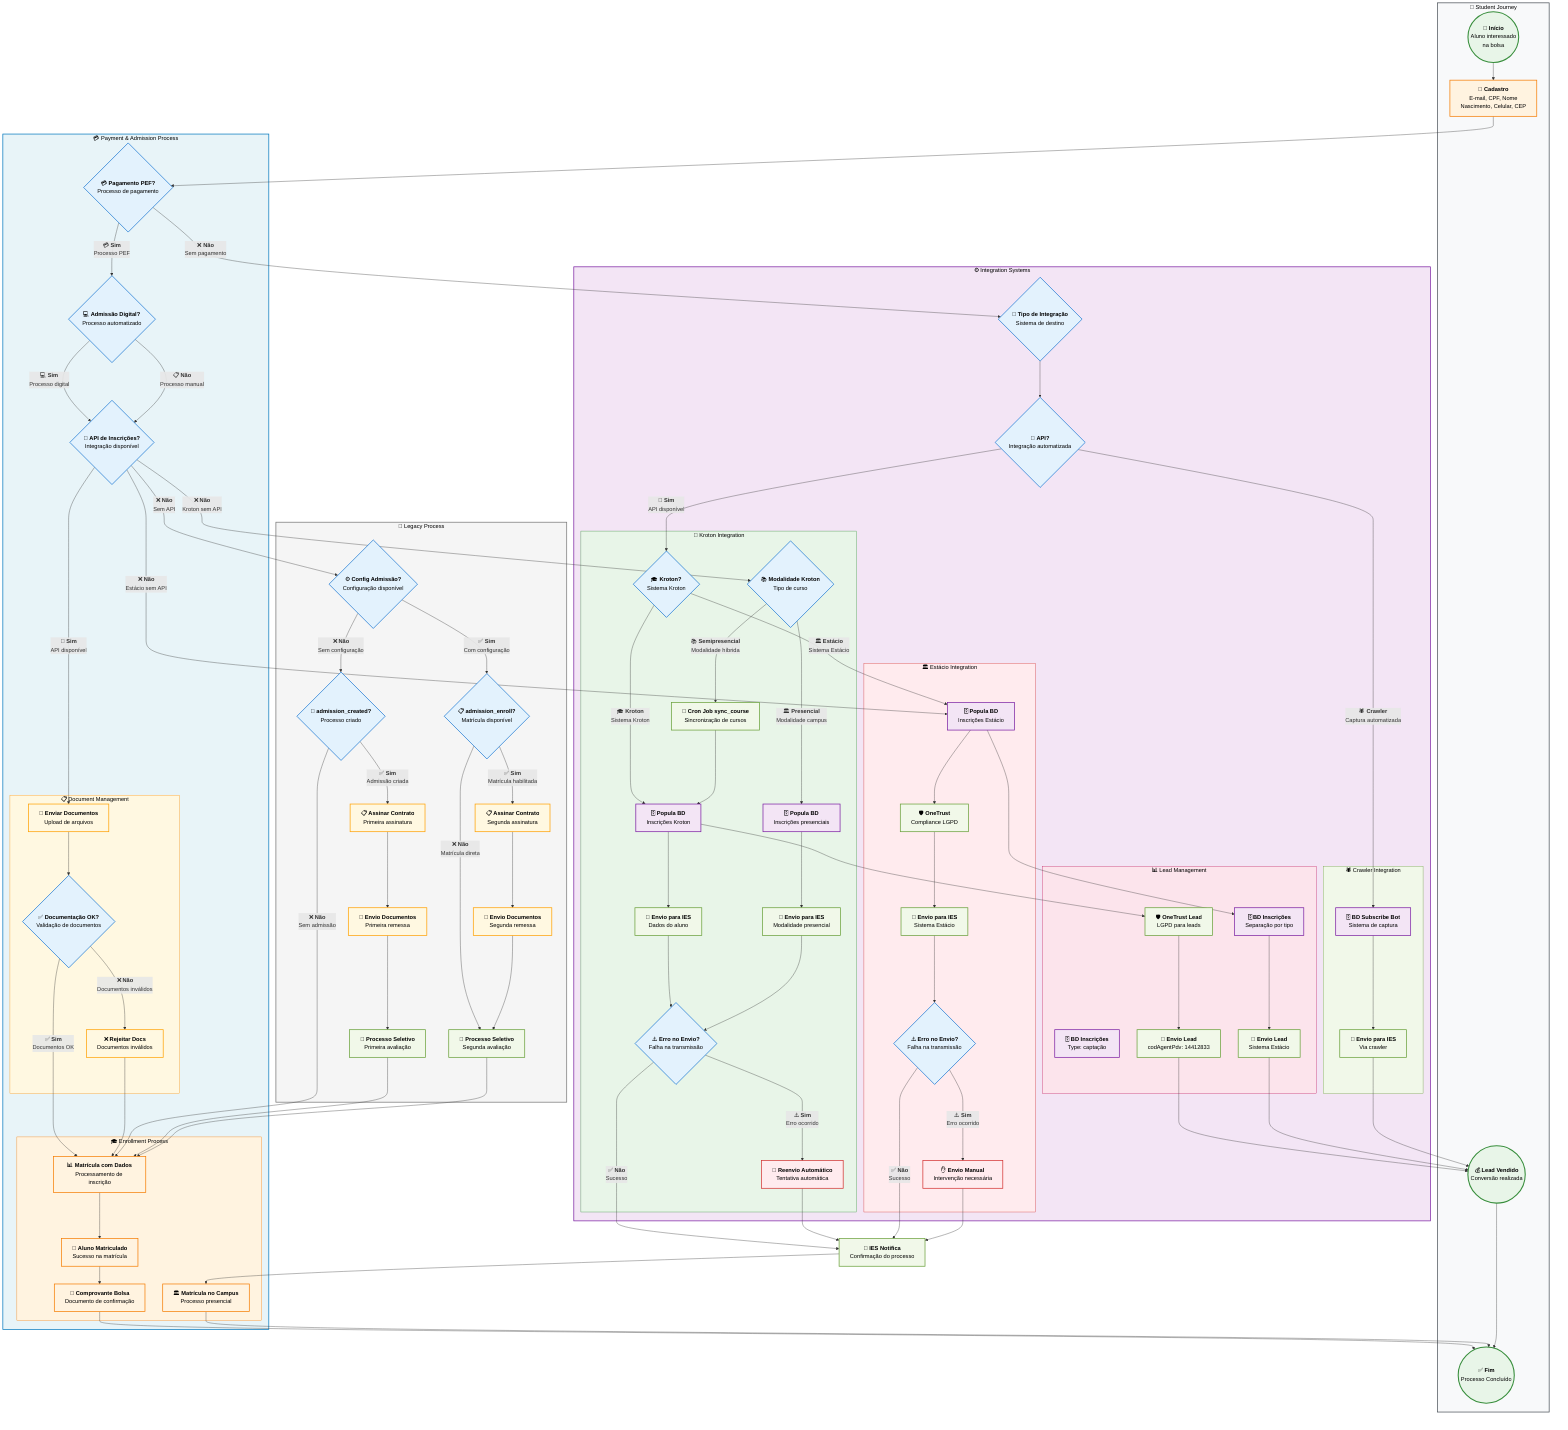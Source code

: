 flowchart TD
    %% Enhanced Enrollment Flow with Pastel Colors, Emoticons & Subgraphs
    
    subgraph SG1 ["🎯 Student Journey"]
        INICIO(("`🚀 **Início**
        Aluno interessado
        na bolsa`"))
        CADASTRO["`📝 **Cadastro**
        E-mail, CPF, Nome
        Nascimento, Celular, CEP`"]
        FIM(("`✅ **Fim**
        Processo Concluído`"))
        LEAD_SOLD(("`💰 **Lead Vendido**
        Conversão realizada`"))
    end
    
    subgraph SG2 ["💳 Payment & Admission Process"]
        PAYMENT_CHECK{"`💳 **Pagamento PEF?**
        Processo de pagamento`"}
        DIGITAL_ADMISSION{"`💻 **Admissão Digital?**
        Processo automatizado`"}
        API_CHECK{"`🔌 **API de Inscrições?**
        Integração disponível`"}
        
        subgraph SG3 ["📋 Document Management"]
            SEND_DOCS["`📄 **Enviar Documentos**
            Upload de arquivos`"]
            DOC_CHECK{"`✅ **Documentação OK?**
            Validação de documentos`"}
            REJECT_DOCS["`❌ **Rejeitar Docs**
            Documentos inválidos`"]
        end
        
        subgraph SG4 ["🎓 Enrollment Process"]
            ENROLL_DATA["`📊 **Matrícula com Dados**
            Processamento de inscrição`"]
            STUDENT_ENROLLED["`🎉 **Aluno Matriculado**
            Sucesso na matrícula`"]
            VOUCHER["`🎫 **Comprovante Bolsa**
            Documento de confirmação`"]
            CAMPUS_ENROLL["`🏛️ **Matrícula no Campus**
            Processo presencial`"]
        end
    end
    
    subgraph SG5 ["⚙️ Integration Systems"]
        INTEGRATION_TYPE{"`🔧 **Tipo de Integração**
        Sistema de destino`"}
        API_INTEGRATION{"`🔌 **API?**
        Integração automatizada`"}
        
        subgraph SG6 ["🔄 Kroton Integration"]
            KROTON_CHECK{"`🎓 **Kroton?**
            Sistema Kroton`"}
            KROTON_MODE{"`📚 **Modalidade Kroton**
            Tipo de curso`"}
            
            SYNC_COURSE["`🔄 **Cron Job sync_course**
            Sincronização de cursos`"]
            KROTON_BD_1["`🗄️ **Popula BD**
            Inscrições Kroton`"]
            KROTON_SEND_1["`📡 **Envio para IES**
            Dados do aluno`"]
            KROTON_ERROR_1{"`⚠️ **Erro no Envio?**
            Falha na transmissão`"}
            KROTON_RETRY["`🔄 **Reenvio Automático**
            Tentativa automática`"]
            
            KROTON_BD_2["`🗄️ **Popula BD**
            Inscrições presenciais`"]
            KROTON_SEND_2["`📡 **Envio para IES**
            Modalidade presencial`"]
        end
        
        subgraph SG7 ["🏛️ Estácio Integration"]
            ESTACIO_BD["`🗄️ **Popula BD**
            Inscrições Estácio`"]
            ONETRUST["`🛡️ **OneTrust**
            Compliance LGPD`"]
            ESTACIO_SEND["`📡 **Envio para IES**
            Sistema Estácio`"]
            ESTACIO_ERROR{"`⚠️ **Erro no Envio?**
            Falha na transmissão`"}
            MANUAL_SEND["`✋ **Envio Manual**
            Intervenção necessária`"]
        end
        
        subgraph SG8 ["🕷️ Crawler Integration"]
            CRAWLER_BD["`🗄️ **BD Subscribe Bot**
            Sistema de captura`"]
            CRAWLER_SEND["`📡 **Envio para IES**
            Via crawler`"]
        end
        
        subgraph SG9 ["📊 Lead Management"]
            LEAD_BD_KROTON["`🗄️ **BD Inscrições**
            Type: captação`"]
            LEAD_ONETRUST["`🛡️ **OneTrust Lead**
            LGPD para leads`"]
            LEAD_SEND_KROTON["`📡 **Envio Lead**
            codAgentPdv: 14412833`"]
            
            LEAD_BD_ESTACIO["`🗄️ **BD Inscrições**
            Separação por tipo`"]
            LEAD_SEND_ESTACIO["`📡 **Envio Lead**
            Sistema Estácio`"]
        end
    end
    
    subgraph SG10 ["🔧 Legacy Process"]
        CONFIG_CHECK{"`⚙️ **Config Admissão?**
        Configuração disponível`"}
        ADMISSION_CHECK{"`🎯 **admission_created?**
        Processo criado`"}
        ENROLL_CHECK{"`📋 **admission_enroll?**
        Matrícula disponível`"}
        
        CONTRACT_1["`📋 **Assinar Contrato**
        Primeira assinatura`"]
        SEND_DOCS_1["`📄 **Envio Documentos**
        Primeira remessa`"]
        SELECTIVE_1["`🎯 **Processo Seletivo**
        Primeira avaliação`"]
        
        CONTRACT_2["`📋 **Assinar Contrato**
        Segunda assinatura`"]
        SEND_DOCS_2["`📄 **Envio Documentos**
        Segunda remessa`"]
        SELECTIVE_2["`🎯 **Processo Seletivo**
        Segunda avaliação`"]
    end
    
    %% Main Flow
    INICIO --> CADASTRO
    CADASTRO --> PAYMENT_CHECK
    
    %% Payment Flow
    PAYMENT_CHECK -->|"`💳 **Sim**
    Processo PEF`"| DIGITAL_ADMISSION
    PAYMENT_CHECK -->|"`❌ **Não**
    Sem pagamento`"| INTEGRATION_TYPE
    
    %% Digital Admission Flow
    DIGITAL_ADMISSION -->|"`💻 **Sim**
    Processo digital`"| API_CHECK
    DIGITAL_ADMISSION -->|"`📋 **Não**
    Processo manual`"| API_CHECK
    
    API_CHECK -->|"`🔌 **Sim**
    API disponível`"| SEND_DOCS
    API_CHECK -->|"`❌ **Não**
    Sem API`"| CONFIG_CHECK
    
    %% Document Management Flow
    SEND_DOCS --> DOC_CHECK
    DOC_CHECK -->|"`✅ **Sim**
    Documentos OK`"| ENROLL_DATA
    DOC_CHECK -->|"`❌ **Não**
    Documentos inválidos`"| REJECT_DOCS
    REJECT_DOCS --> ENROLL_DATA
    
    %% Enrollment Flow
    ENROLL_DATA --> STUDENT_ENROLLED
    STUDENT_ENROLLED --> VOUCHER
    VOUCHER --> FIM
    
    %% Legacy Configuration Flow
    CONFIG_CHECK -->|"`❌ **Não**
    Sem configuração`"| ADMISSION_CHECK
    CONFIG_CHECK -->|"`✅ **Sim**
    Com configuração`"| ENROLL_CHECK
    
    ADMISSION_CHECK -->|"`✅ **Sim**
    Admissão criada`"| CONTRACT_1
    ADMISSION_CHECK -->|"`❌ **Não**
    Sem admissão`"| ENROLL_DATA
    
    CONTRACT_1 --> SEND_DOCS_1
    SEND_DOCS_1 --> SELECTIVE_1
    SELECTIVE_1 --> ENROLL_DATA
    
    ENROLL_CHECK -->|"`✅ **Sim**
    Matrícula habilitada`"| CONTRACT_2
    ENROLL_CHECK -->|"`❌ **Não**
    Matrícula direta`"| SELECTIVE_2
    
    CONTRACT_2 --> SEND_DOCS_2
    SEND_DOCS_2 --> SELECTIVE_2
    SELECTIVE_2 --> ENROLL_DATA
    
    %% Integration Flow
    INTEGRATION_TYPE --> API_INTEGRATION
    API_INTEGRATION -->|"`🔌 **Sim**
    API disponível`"| KROTON_CHECK
    API_INTEGRATION -->|"`🕷️ **Crawler**
    Captura automatizada`"| CRAWLER_BD
    
    %% Kroton Integration Flow
    KROTON_CHECK -->|"`🎓 **Kroton**
    Sistema Kroton`"| KROTON_BD_1
    KROTON_CHECK -->|"`🏛️ **Estácio**
    Sistema Estácio`"| ESTACIO_BD
    
    KROTON_BD_1 --> LEAD_ONETRUST
    LEAD_ONETRUST --> LEAD_SEND_KROTON
    LEAD_SEND_KROTON --> LEAD_SOLD
    
    ESTACIO_BD --> LEAD_BD_ESTACIO
    LEAD_BD_ESTACIO --> LEAD_SEND_ESTACIO
    LEAD_SEND_ESTACIO --> LEAD_SOLD
    
    %% Crawler Flow
    CRAWLER_BD --> CRAWLER_SEND
    CRAWLER_SEND --> LEAD_SOLD
    
    %% Legacy Kroton Flow for non-API
    API_CHECK -->|"`❌ **Não**
    Kroton sem API`"| KROTON_MODE
    KROTON_MODE -->|"`📚 **Semipresencial**
    Modalidade híbrida`"| SYNC_COURSE
    KROTON_MODE -->|"`🏛️ **Presencial**
    Modalidade campus`"| KROTON_BD_2
    
    SYNC_COURSE --> KROTON_BD_1
    KROTON_BD_1 --> KROTON_SEND_1
    KROTON_SEND_1 --> KROTON_ERROR_1
    KROTON_ERROR_1 -->|"`✅ **Não**
    Sucesso`"| IES_NOTIFICATION
    KROTON_ERROR_1 -->|"`⚠️ **Sim**
    Erro ocorrido`"| KROTON_RETRY
    KROTON_RETRY --> IES_NOTIFICATION
    
    KROTON_BD_2 --> KROTON_SEND_2
    KROTON_SEND_2 --> KROTON_ERROR_1
    
    %% Estácio Flow for non-API
    API_CHECK -->|"`❌ **Não**
    Estácio sem API`"| ESTACIO_BD
    ESTACIO_BD --> ONETRUST
    ONETRUST --> ESTACIO_SEND
    ESTACIO_SEND --> ESTACIO_ERROR
    ESTACIO_ERROR -->|"`✅ **Não**
    Sucesso`"| IES_NOTIFICATION
    ESTACIO_ERROR -->|"`⚠️ **Sim**
    Erro ocorrido`"| MANUAL_SEND
    MANUAL_SEND --> IES_NOTIFICATION
    
    %% Final notification
    IES_NOTIFICATION["`📢 **IES Notifica**
    Confirmação do processo`"]
    IES_NOTIFICATION --> CAMPUS_ENROLL
    CAMPUS_ENROLL --> FIM
    
    %% Final Lead Flow
    LEAD_SOLD --> FIM
    
    %% Styling with Pastel Colors
    classDef startEndNodes fill:#E8F5E8,stroke:#388E3C,stroke-width:3px,color:#000
    classDef processNodes fill:#FFF3E0,stroke:#F57C00,stroke-width:2px,color:#000
    classDef decisionNodes fill:#E3F2FD,stroke:#1976D2,stroke-width:2px,color:#000
    classDef integrationNodes fill:#F3E5F5,stroke:#7B1FA2,stroke-width:2px,color:#000
    classDef documentNodes fill:#FFF8E1,stroke:#FFA000,stroke-width:2px,color:#000
    classDef errorNodes fill:#FFEBEE,stroke:#D32F2F,stroke-width:2px,color:#000
    classDef systemNodes fill:#F1F8E9,stroke:#689F38,stroke-width:2px,color:#000
    
    class INICIO,FIM,LEAD_SOLD startEndNodes
    class CADASTRO,ENROLL_DATA,STUDENT_ENROLLED,VOUCHER,CAMPUS_ENROLL processNodes
    class PAYMENT_CHECK,DIGITAL_ADMISSION,API_CHECK,DOC_CHECK,CONFIG_CHECK,ADMISSION_CHECK,ENROLL_CHECK,INTEGRATION_TYPE,API_INTEGRATION,KROTON_CHECK,KROTON_MODE,KROTON_ERROR_1,ESTACIO_ERROR decisionNodes
    class KROTON_BD_1,KROTON_BD_2,ESTACIO_BD,CRAWLER_BD,LEAD_BD_KROTON,LEAD_BD_ESTACIO integrationNodes
    class SEND_DOCS,REJECT_DOCS,CONTRACT_1,SEND_DOCS_1,CONTRACT_2,SEND_DOCS_2 documentNodes
    class KROTON_RETRY,MANUAL_SEND errorNodes
    class SYNC_COURSE,KROTON_SEND_1,KROTON_SEND_2,ONETRUST,ESTACIO_SEND,CRAWLER_SEND,LEAD_ONETRUST,LEAD_SEND_KROTON,LEAD_SEND_ESTACIO,IES_NOTIFICATION,SELECTIVE_1,SELECTIVE_2 systemNodes
    
    %% Subgraph styling for better browser compatibility - using web-safe colors
    style SG1 fill:#f8f9fa,stroke:#495057,stroke-width:2px,color:#000000
    style SG2 fill:#e8f4f8,stroke:#0277bd,stroke-width:2px,color:#000000
    style SG3 fill:#fff8e1,stroke:#ff8f00,stroke-width:1px,color:#000000
    style SG4 fill:#fff3e0,stroke:#f57c00,stroke-width:1px,color:#000000
    style SG5 fill:#f3e5f5,stroke:#7b1fa2,stroke-width:2px,color:#000000
    style SG6 fill:#e8f5e8,stroke:#388e3c,stroke-width:1px,color:#000000
    style SG7 fill:#ffebee,stroke:#d32f2f,stroke-width:1px,color:#000000
    style SG8 fill:#f1f8e9,stroke:#689f38,stroke-width:1px,color:#000000
    style SG9 fill:#fce4ec,stroke:#c2185b,stroke-width:1px,color:#000000
    style SG10 fill:#f5f5f5,stroke:#757575,stroke-width:2px,color:#000000